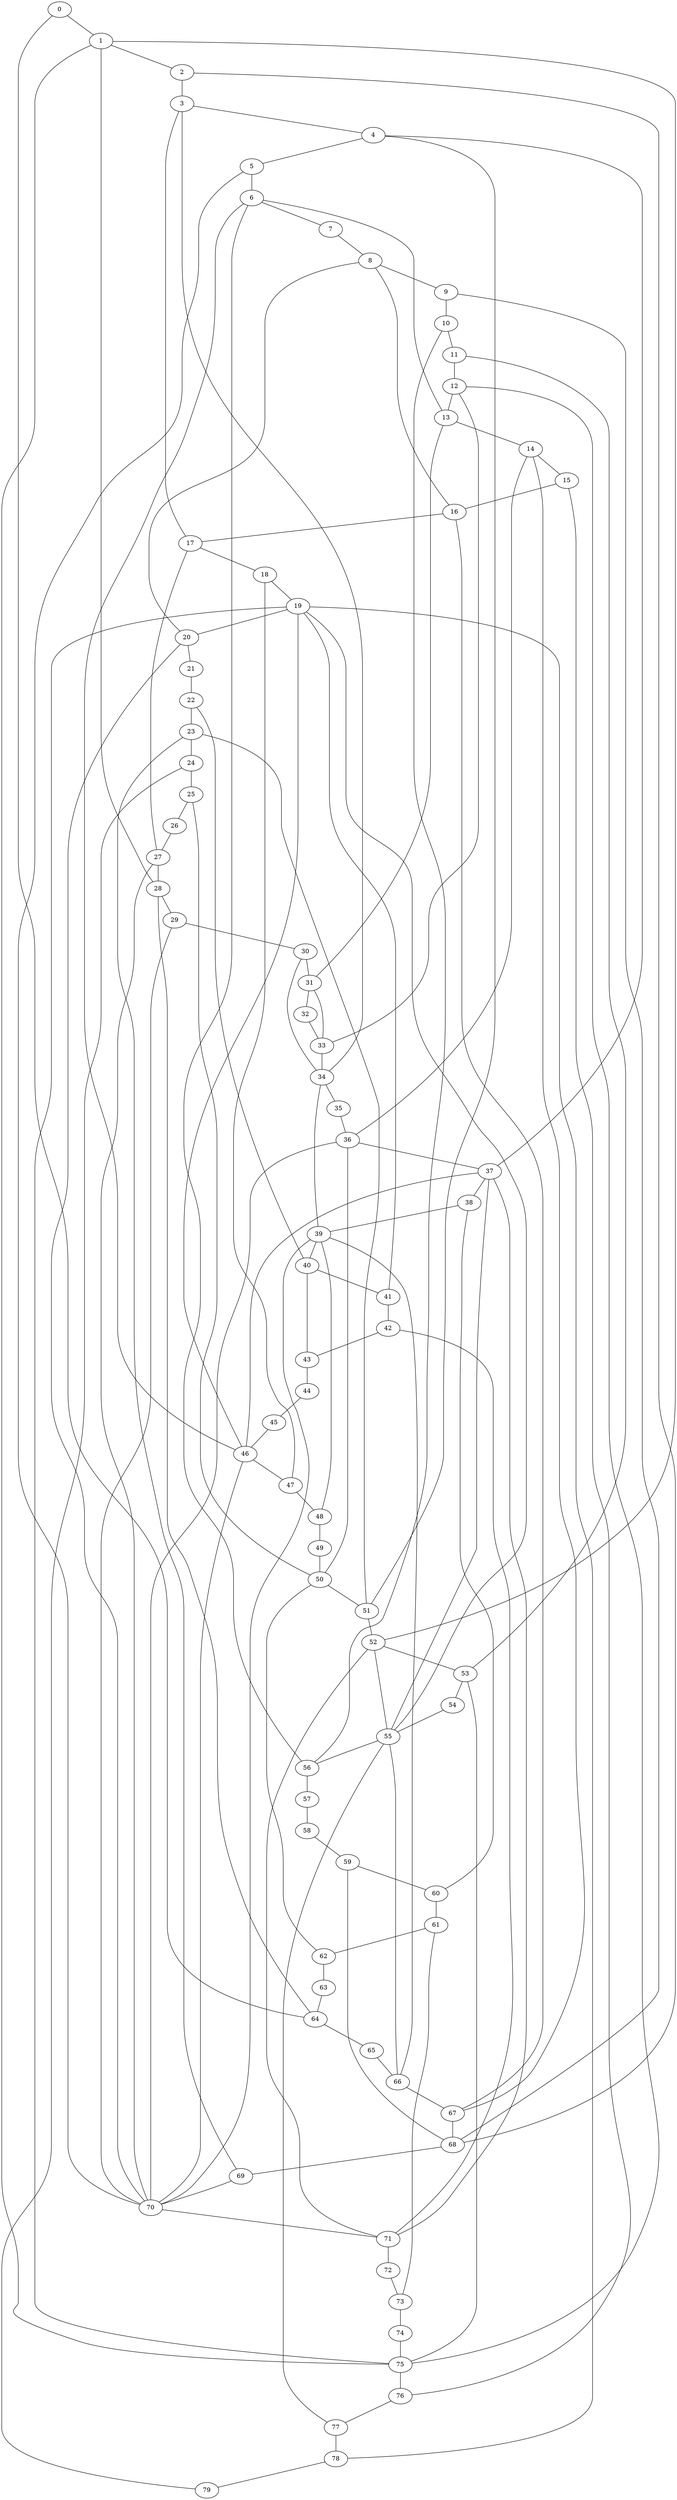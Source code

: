 
graph graphname {
    0 -- 1
0 -- 64
1 -- 2
1 -- 28
1 -- 75
1 -- 52
2 -- 3
2 -- 68
3 -- 4
3 -- 17
3 -- 34
4 -- 5
4 -- 51
4 -- 37
5 -- 6
5 -- 70
6 -- 7
6 -- 56
6 -- 13
6 -- 46
7 -- 8
8 -- 9
8 -- 20
8 -- 16
9 -- 10
9 -- 68
10 -- 11
10 -- 56
11 -- 12
11 -- 53
12 -- 13
12 -- 75
12 -- 33
13 -- 14
13 -- 31
14 -- 15
14 -- 67
14 -- 36
15 -- 16
15 -- 76
16 -- 17
16 -- 67
17 -- 18
17 -- 27
18 -- 19
18 -- 47
19 -- 20
19 -- 41
19 -- 55
19 -- 46
19 -- 75
19 -- 78
20 -- 21
20 -- 70
21 -- 22
22 -- 23
22 -- 40
23 -- 24
23 -- 51
23 -- 69
24 -- 25
24 -- 79
25 -- 26
25 -- 50
26 -- 27
27 -- 28
27 -- 70
28 -- 29
28 -- 64
29 -- 30
29 -- 70
30 -- 31
30 -- 34
31 -- 32
31 -- 33
32 -- 33
33 -- 34
34 -- 35
34 -- 39
35 -- 36
36 -- 37
36 -- 70
36 -- 50
37 -- 38
37 -- 55
37 -- 71
37 -- 46
38 -- 39
38 -- 60
39 -- 40
39 -- 66
39 -- 70
39 -- 48
40 -- 41
40 -- 43
41 -- 42
42 -- 43
42 -- 71
43 -- 44
44 -- 45
45 -- 46
46 -- 47
46 -- 70
47 -- 48
48 -- 49
49 -- 50
50 -- 51
50 -- 62
51 -- 52
52 -- 53
52 -- 55
52 -- 71
53 -- 54
53 -- 75
54 -- 55
55 -- 56
55 -- 77
55 -- 66
56 -- 57
57 -- 58
58 -- 59
59 -- 60
59 -- 68
60 -- 61
61 -- 62
61 -- 73
62 -- 63
63 -- 64
64 -- 65
65 -- 66
66 -- 67
67 -- 68
68 -- 69
69 -- 70
70 -- 71
71 -- 72
72 -- 73
73 -- 74
74 -- 75
75 -- 76
76 -- 77
77 -- 78
78 -- 79

}
